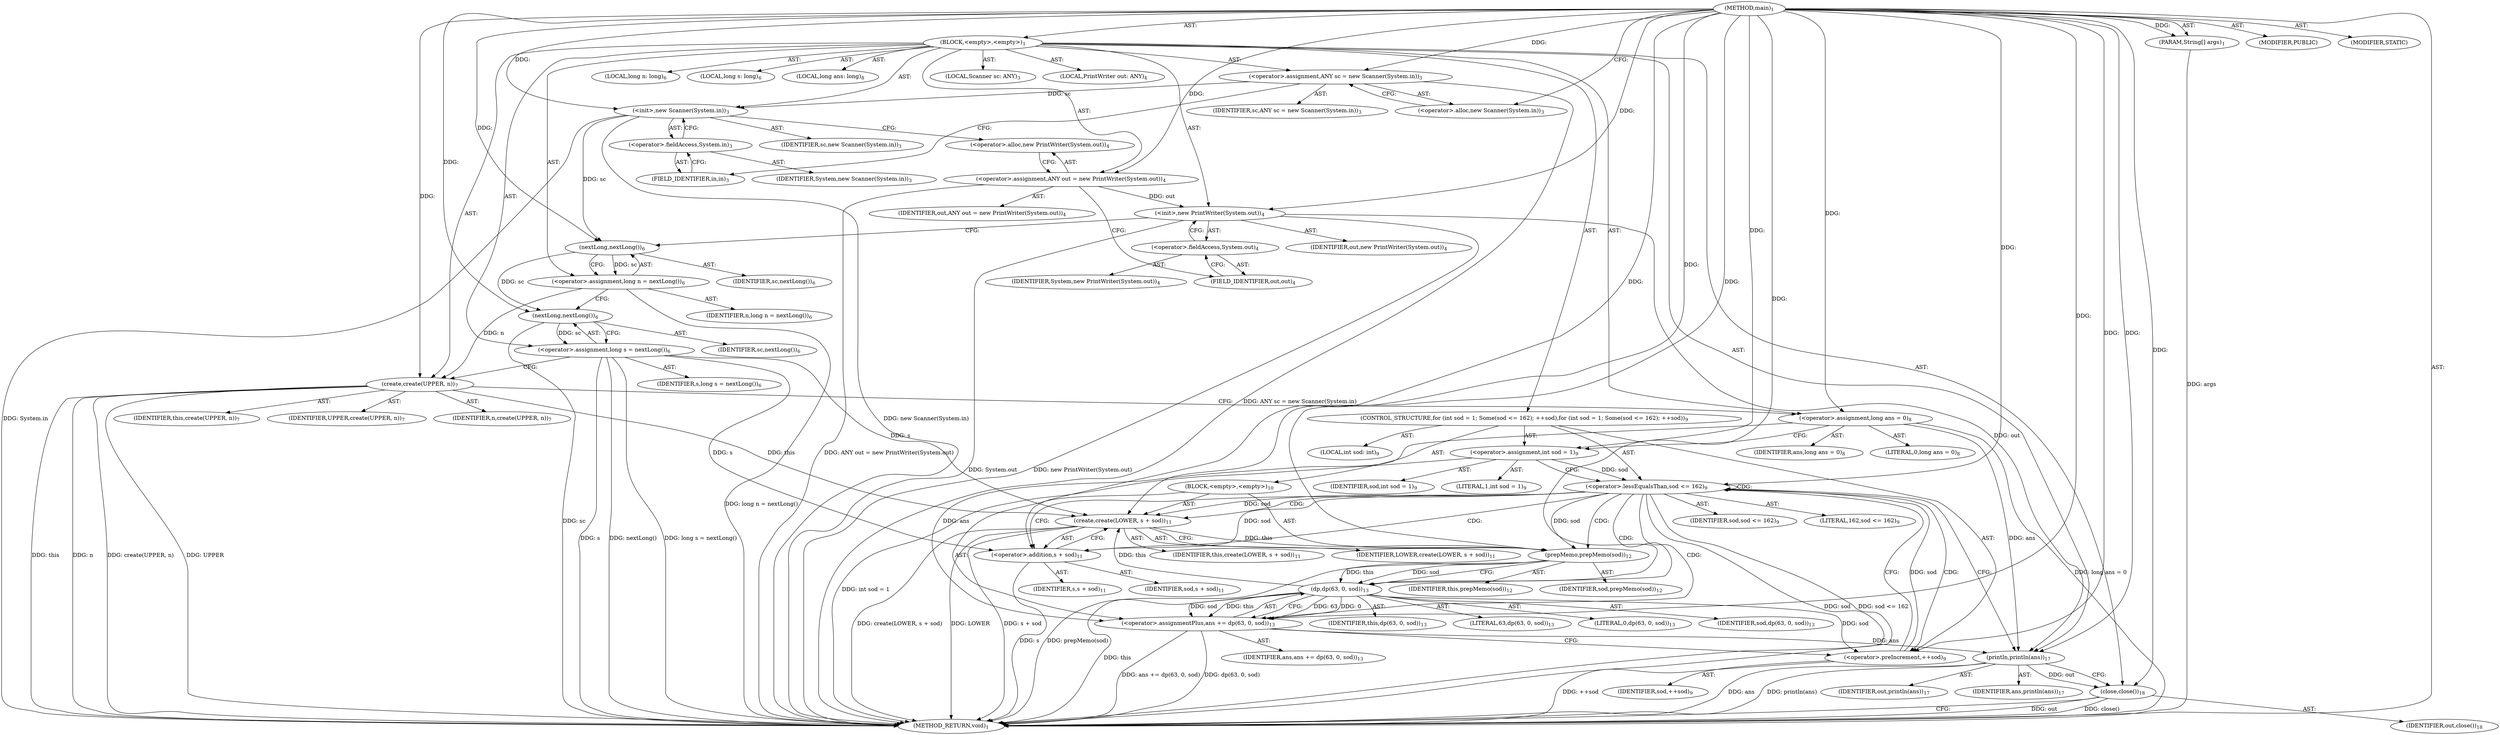 digraph "main" {  
"21" [label = <(METHOD,main)<SUB>1</SUB>> ]
"22" [label = <(PARAM,String[] args)<SUB>1</SUB>> ]
"23" [label = <(BLOCK,&lt;empty&gt;,&lt;empty&gt;)<SUB>1</SUB>> ]
"4" [label = <(LOCAL,Scanner sc: ANY)<SUB>3</SUB>> ]
"24" [label = <(&lt;operator&gt;.assignment,ANY sc = new Scanner(System.in))<SUB>3</SUB>> ]
"25" [label = <(IDENTIFIER,sc,ANY sc = new Scanner(System.in))<SUB>3</SUB>> ]
"26" [label = <(&lt;operator&gt;.alloc,new Scanner(System.in))<SUB>3</SUB>> ]
"27" [label = <(&lt;init&gt;,new Scanner(System.in))<SUB>3</SUB>> ]
"3" [label = <(IDENTIFIER,sc,new Scanner(System.in))<SUB>3</SUB>> ]
"28" [label = <(&lt;operator&gt;.fieldAccess,System.in)<SUB>3</SUB>> ]
"29" [label = <(IDENTIFIER,System,new Scanner(System.in))<SUB>3</SUB>> ]
"30" [label = <(FIELD_IDENTIFIER,in,in)<SUB>3</SUB>> ]
"6" [label = <(LOCAL,PrintWriter out: ANY)<SUB>4</SUB>> ]
"31" [label = <(&lt;operator&gt;.assignment,ANY out = new PrintWriter(System.out))<SUB>4</SUB>> ]
"32" [label = <(IDENTIFIER,out,ANY out = new PrintWriter(System.out))<SUB>4</SUB>> ]
"33" [label = <(&lt;operator&gt;.alloc,new PrintWriter(System.out))<SUB>4</SUB>> ]
"34" [label = <(&lt;init&gt;,new PrintWriter(System.out))<SUB>4</SUB>> ]
"5" [label = <(IDENTIFIER,out,new PrintWriter(System.out))<SUB>4</SUB>> ]
"35" [label = <(&lt;operator&gt;.fieldAccess,System.out)<SUB>4</SUB>> ]
"36" [label = <(IDENTIFIER,System,new PrintWriter(System.out))<SUB>4</SUB>> ]
"37" [label = <(FIELD_IDENTIFIER,out,out)<SUB>4</SUB>> ]
"38" [label = <(LOCAL,long n: long)<SUB>6</SUB>> ]
"39" [label = <(LOCAL,long s: long)<SUB>6</SUB>> ]
"40" [label = <(&lt;operator&gt;.assignment,long n = nextLong())<SUB>6</SUB>> ]
"41" [label = <(IDENTIFIER,n,long n = nextLong())<SUB>6</SUB>> ]
"42" [label = <(nextLong,nextLong())<SUB>6</SUB>> ]
"43" [label = <(IDENTIFIER,sc,nextLong())<SUB>6</SUB>> ]
"44" [label = <(&lt;operator&gt;.assignment,long s = nextLong())<SUB>6</SUB>> ]
"45" [label = <(IDENTIFIER,s,long s = nextLong())<SUB>6</SUB>> ]
"46" [label = <(nextLong,nextLong())<SUB>6</SUB>> ]
"47" [label = <(IDENTIFIER,sc,nextLong())<SUB>6</SUB>> ]
"48" [label = <(create,create(UPPER, n))<SUB>7</SUB>> ]
"49" [label = <(IDENTIFIER,this,create(UPPER, n))<SUB>7</SUB>> ]
"50" [label = <(IDENTIFIER,UPPER,create(UPPER, n))<SUB>7</SUB>> ]
"51" [label = <(IDENTIFIER,n,create(UPPER, n))<SUB>7</SUB>> ]
"52" [label = <(LOCAL,long ans: long)<SUB>8</SUB>> ]
"53" [label = <(&lt;operator&gt;.assignment,long ans = 0)<SUB>8</SUB>> ]
"54" [label = <(IDENTIFIER,ans,long ans = 0)<SUB>8</SUB>> ]
"55" [label = <(LITERAL,0,long ans = 0)<SUB>8</SUB>> ]
"56" [label = <(CONTROL_STRUCTURE,for (int sod = 1; Some(sod &lt;= 162); ++sod),for (int sod = 1; Some(sod &lt;= 162); ++sod))<SUB>9</SUB>> ]
"57" [label = <(LOCAL,int sod: int)<SUB>9</SUB>> ]
"58" [label = <(&lt;operator&gt;.assignment,int sod = 1)<SUB>9</SUB>> ]
"59" [label = <(IDENTIFIER,sod,int sod = 1)<SUB>9</SUB>> ]
"60" [label = <(LITERAL,1,int sod = 1)<SUB>9</SUB>> ]
"61" [label = <(&lt;operator&gt;.lessEqualsThan,sod &lt;= 162)<SUB>9</SUB>> ]
"62" [label = <(IDENTIFIER,sod,sod &lt;= 162)<SUB>9</SUB>> ]
"63" [label = <(LITERAL,162,sod &lt;= 162)<SUB>9</SUB>> ]
"64" [label = <(&lt;operator&gt;.preIncrement,++sod)<SUB>9</SUB>> ]
"65" [label = <(IDENTIFIER,sod,++sod)<SUB>9</SUB>> ]
"66" [label = <(BLOCK,&lt;empty&gt;,&lt;empty&gt;)<SUB>10</SUB>> ]
"67" [label = <(create,create(LOWER, s + sod))<SUB>11</SUB>> ]
"68" [label = <(IDENTIFIER,this,create(LOWER, s + sod))<SUB>11</SUB>> ]
"69" [label = <(IDENTIFIER,LOWER,create(LOWER, s + sod))<SUB>11</SUB>> ]
"70" [label = <(&lt;operator&gt;.addition,s + sod)<SUB>11</SUB>> ]
"71" [label = <(IDENTIFIER,s,s + sod)<SUB>11</SUB>> ]
"72" [label = <(IDENTIFIER,sod,s + sod)<SUB>11</SUB>> ]
"73" [label = <(prepMemo,prepMemo(sod))<SUB>12</SUB>> ]
"74" [label = <(IDENTIFIER,this,prepMemo(sod))<SUB>12</SUB>> ]
"75" [label = <(IDENTIFIER,sod,prepMemo(sod))<SUB>12</SUB>> ]
"76" [label = <(&lt;operator&gt;.assignmentPlus,ans += dp(63, 0, sod))<SUB>13</SUB>> ]
"77" [label = <(IDENTIFIER,ans,ans += dp(63, 0, sod))<SUB>13</SUB>> ]
"78" [label = <(dp,dp(63, 0, sod))<SUB>13</SUB>> ]
"79" [label = <(IDENTIFIER,this,dp(63, 0, sod))<SUB>13</SUB>> ]
"80" [label = <(LITERAL,63,dp(63, 0, sod))<SUB>13</SUB>> ]
"81" [label = <(LITERAL,0,dp(63, 0, sod))<SUB>13</SUB>> ]
"82" [label = <(IDENTIFIER,sod,dp(63, 0, sod))<SUB>13</SUB>> ]
"83" [label = <(println,println(ans))<SUB>17</SUB>> ]
"84" [label = <(IDENTIFIER,out,println(ans))<SUB>17</SUB>> ]
"85" [label = <(IDENTIFIER,ans,println(ans))<SUB>17</SUB>> ]
"86" [label = <(close,close())<SUB>18</SUB>> ]
"87" [label = <(IDENTIFIER,out,close())<SUB>18</SUB>> ]
"88" [label = <(MODIFIER,PUBLIC)> ]
"89" [label = <(MODIFIER,STATIC)> ]
"90" [label = <(METHOD_RETURN,void)<SUB>1</SUB>> ]
  "21" -> "22"  [ label = "AST: "] 
  "21" -> "23"  [ label = "AST: "] 
  "21" -> "88"  [ label = "AST: "] 
  "21" -> "89"  [ label = "AST: "] 
  "21" -> "90"  [ label = "AST: "] 
  "23" -> "4"  [ label = "AST: "] 
  "23" -> "24"  [ label = "AST: "] 
  "23" -> "27"  [ label = "AST: "] 
  "23" -> "6"  [ label = "AST: "] 
  "23" -> "31"  [ label = "AST: "] 
  "23" -> "34"  [ label = "AST: "] 
  "23" -> "38"  [ label = "AST: "] 
  "23" -> "39"  [ label = "AST: "] 
  "23" -> "40"  [ label = "AST: "] 
  "23" -> "44"  [ label = "AST: "] 
  "23" -> "48"  [ label = "AST: "] 
  "23" -> "52"  [ label = "AST: "] 
  "23" -> "53"  [ label = "AST: "] 
  "23" -> "56"  [ label = "AST: "] 
  "23" -> "83"  [ label = "AST: "] 
  "23" -> "86"  [ label = "AST: "] 
  "24" -> "25"  [ label = "AST: "] 
  "24" -> "26"  [ label = "AST: "] 
  "27" -> "3"  [ label = "AST: "] 
  "27" -> "28"  [ label = "AST: "] 
  "28" -> "29"  [ label = "AST: "] 
  "28" -> "30"  [ label = "AST: "] 
  "31" -> "32"  [ label = "AST: "] 
  "31" -> "33"  [ label = "AST: "] 
  "34" -> "5"  [ label = "AST: "] 
  "34" -> "35"  [ label = "AST: "] 
  "35" -> "36"  [ label = "AST: "] 
  "35" -> "37"  [ label = "AST: "] 
  "40" -> "41"  [ label = "AST: "] 
  "40" -> "42"  [ label = "AST: "] 
  "42" -> "43"  [ label = "AST: "] 
  "44" -> "45"  [ label = "AST: "] 
  "44" -> "46"  [ label = "AST: "] 
  "46" -> "47"  [ label = "AST: "] 
  "48" -> "49"  [ label = "AST: "] 
  "48" -> "50"  [ label = "AST: "] 
  "48" -> "51"  [ label = "AST: "] 
  "53" -> "54"  [ label = "AST: "] 
  "53" -> "55"  [ label = "AST: "] 
  "56" -> "57"  [ label = "AST: "] 
  "56" -> "58"  [ label = "AST: "] 
  "56" -> "61"  [ label = "AST: "] 
  "56" -> "64"  [ label = "AST: "] 
  "56" -> "66"  [ label = "AST: "] 
  "58" -> "59"  [ label = "AST: "] 
  "58" -> "60"  [ label = "AST: "] 
  "61" -> "62"  [ label = "AST: "] 
  "61" -> "63"  [ label = "AST: "] 
  "64" -> "65"  [ label = "AST: "] 
  "66" -> "67"  [ label = "AST: "] 
  "66" -> "73"  [ label = "AST: "] 
  "66" -> "76"  [ label = "AST: "] 
  "67" -> "68"  [ label = "AST: "] 
  "67" -> "69"  [ label = "AST: "] 
  "67" -> "70"  [ label = "AST: "] 
  "70" -> "71"  [ label = "AST: "] 
  "70" -> "72"  [ label = "AST: "] 
  "73" -> "74"  [ label = "AST: "] 
  "73" -> "75"  [ label = "AST: "] 
  "76" -> "77"  [ label = "AST: "] 
  "76" -> "78"  [ label = "AST: "] 
  "78" -> "79"  [ label = "AST: "] 
  "78" -> "80"  [ label = "AST: "] 
  "78" -> "81"  [ label = "AST: "] 
  "78" -> "82"  [ label = "AST: "] 
  "83" -> "84"  [ label = "AST: "] 
  "83" -> "85"  [ label = "AST: "] 
  "86" -> "87"  [ label = "AST: "] 
  "24" -> "30"  [ label = "CFG: "] 
  "27" -> "33"  [ label = "CFG: "] 
  "31" -> "37"  [ label = "CFG: "] 
  "34" -> "42"  [ label = "CFG: "] 
  "40" -> "46"  [ label = "CFG: "] 
  "44" -> "48"  [ label = "CFG: "] 
  "48" -> "53"  [ label = "CFG: "] 
  "53" -> "58"  [ label = "CFG: "] 
  "83" -> "86"  [ label = "CFG: "] 
  "86" -> "90"  [ label = "CFG: "] 
  "26" -> "24"  [ label = "CFG: "] 
  "28" -> "27"  [ label = "CFG: "] 
  "33" -> "31"  [ label = "CFG: "] 
  "35" -> "34"  [ label = "CFG: "] 
  "42" -> "40"  [ label = "CFG: "] 
  "46" -> "44"  [ label = "CFG: "] 
  "58" -> "61"  [ label = "CFG: "] 
  "61" -> "70"  [ label = "CFG: "] 
  "61" -> "83"  [ label = "CFG: "] 
  "64" -> "61"  [ label = "CFG: "] 
  "30" -> "28"  [ label = "CFG: "] 
  "37" -> "35"  [ label = "CFG: "] 
  "67" -> "73"  [ label = "CFG: "] 
  "73" -> "78"  [ label = "CFG: "] 
  "76" -> "64"  [ label = "CFG: "] 
  "70" -> "67"  [ label = "CFG: "] 
  "78" -> "76"  [ label = "CFG: "] 
  "21" -> "26"  [ label = "CFG: "] 
  "22" -> "90"  [ label = "DDG: args"] 
  "24" -> "90"  [ label = "DDG: ANY sc = new Scanner(System.in)"] 
  "27" -> "90"  [ label = "DDG: System.in"] 
  "27" -> "90"  [ label = "DDG: new Scanner(System.in)"] 
  "31" -> "90"  [ label = "DDG: ANY out = new PrintWriter(System.out)"] 
  "34" -> "90"  [ label = "DDG: System.out"] 
  "34" -> "90"  [ label = "DDG: new PrintWriter(System.out)"] 
  "40" -> "90"  [ label = "DDG: long n = nextLong()"] 
  "44" -> "90"  [ label = "DDG: s"] 
  "46" -> "90"  [ label = "DDG: sc"] 
  "44" -> "90"  [ label = "DDG: nextLong()"] 
  "44" -> "90"  [ label = "DDG: long s = nextLong()"] 
  "48" -> "90"  [ label = "DDG: this"] 
  "48" -> "90"  [ label = "DDG: n"] 
  "48" -> "90"  [ label = "DDG: create(UPPER, n)"] 
  "53" -> "90"  [ label = "DDG: long ans = 0"] 
  "58" -> "90"  [ label = "DDG: int sod = 1"] 
  "61" -> "90"  [ label = "DDG: sod"] 
  "61" -> "90"  [ label = "DDG: sod &lt;= 162"] 
  "83" -> "90"  [ label = "DDG: ans"] 
  "83" -> "90"  [ label = "DDG: println(ans)"] 
  "86" -> "90"  [ label = "DDG: out"] 
  "86" -> "90"  [ label = "DDG: close()"] 
  "70" -> "90"  [ label = "DDG: s"] 
  "67" -> "90"  [ label = "DDG: s + sod"] 
  "67" -> "90"  [ label = "DDG: create(LOWER, s + sod)"] 
  "73" -> "90"  [ label = "DDG: prepMemo(sod)"] 
  "78" -> "90"  [ label = "DDG: this"] 
  "76" -> "90"  [ label = "DDG: dp(63, 0, sod)"] 
  "76" -> "90"  [ label = "DDG: ans += dp(63, 0, sod)"] 
  "64" -> "90"  [ label = "DDG: ++sod"] 
  "67" -> "90"  [ label = "DDG: LOWER"] 
  "48" -> "90"  [ label = "DDG: UPPER"] 
  "21" -> "22"  [ label = "DDG: "] 
  "21" -> "24"  [ label = "DDG: "] 
  "21" -> "31"  [ label = "DDG: "] 
  "42" -> "40"  [ label = "DDG: sc"] 
  "46" -> "44"  [ label = "DDG: sc"] 
  "21" -> "53"  [ label = "DDG: "] 
  "24" -> "27"  [ label = "DDG: sc"] 
  "21" -> "27"  [ label = "DDG: "] 
  "31" -> "34"  [ label = "DDG: out"] 
  "21" -> "34"  [ label = "DDG: "] 
  "21" -> "48"  [ label = "DDG: "] 
  "40" -> "48"  [ label = "DDG: n"] 
  "21" -> "58"  [ label = "DDG: "] 
  "34" -> "83"  [ label = "DDG: out"] 
  "21" -> "83"  [ label = "DDG: "] 
  "53" -> "83"  [ label = "DDG: ans"] 
  "76" -> "83"  [ label = "DDG: ans"] 
  "83" -> "86"  [ label = "DDG: out"] 
  "21" -> "86"  [ label = "DDG: "] 
  "27" -> "42"  [ label = "DDG: sc"] 
  "21" -> "42"  [ label = "DDG: "] 
  "42" -> "46"  [ label = "DDG: sc"] 
  "21" -> "46"  [ label = "DDG: "] 
  "58" -> "61"  [ label = "DDG: sod"] 
  "64" -> "61"  [ label = "DDG: sod"] 
  "21" -> "61"  [ label = "DDG: "] 
  "78" -> "64"  [ label = "DDG: sod"] 
  "21" -> "64"  [ label = "DDG: "] 
  "78" -> "76"  [ label = "DDG: this"] 
  "78" -> "76"  [ label = "DDG: 63"] 
  "78" -> "76"  [ label = "DDG: 0"] 
  "78" -> "76"  [ label = "DDG: sod"] 
  "48" -> "67"  [ label = "DDG: this"] 
  "78" -> "67"  [ label = "DDG: this"] 
  "21" -> "67"  [ label = "DDG: "] 
  "44" -> "67"  [ label = "DDG: s"] 
  "61" -> "67"  [ label = "DDG: sod"] 
  "67" -> "73"  [ label = "DDG: this"] 
  "21" -> "73"  [ label = "DDG: "] 
  "61" -> "73"  [ label = "DDG: sod"] 
  "53" -> "76"  [ label = "DDG: ans"] 
  "21" -> "76"  [ label = "DDG: "] 
  "44" -> "70"  [ label = "DDG: s"] 
  "21" -> "70"  [ label = "DDG: "] 
  "61" -> "70"  [ label = "DDG: sod"] 
  "73" -> "78"  [ label = "DDG: this"] 
  "21" -> "78"  [ label = "DDG: "] 
  "73" -> "78"  [ label = "DDG: sod"] 
  "61" -> "76"  [ label = "CDG: "] 
  "61" -> "73"  [ label = "CDG: "] 
  "61" -> "61"  [ label = "CDG: "] 
  "61" -> "64"  [ label = "CDG: "] 
  "61" -> "67"  [ label = "CDG: "] 
  "61" -> "70"  [ label = "CDG: "] 
  "61" -> "78"  [ label = "CDG: "] 
}
